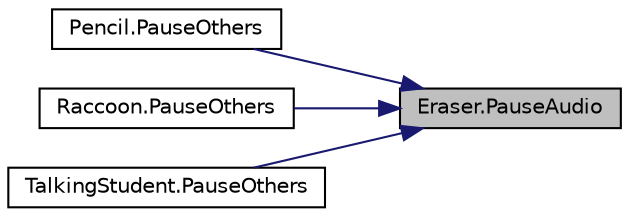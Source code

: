 digraph "Eraser.PauseAudio"
{
 // LATEX_PDF_SIZE
  edge [fontname="Helvetica",fontsize="10",labelfontname="Helvetica",labelfontsize="10"];
  node [fontname="Helvetica",fontsize="10",shape=record];
  rankdir="RL";
  Node1 [label="Eraser.PauseAudio",height=0.2,width=0.4,color="black", fillcolor="grey75", style="filled", fontcolor="black",tooltip=" "];
  Node1 -> Node2 [dir="back",color="midnightblue",fontsize="10",style="solid",fontname="Helvetica"];
  Node2 [label="Pencil.PauseOthers",height=0.2,width=0.4,color="black", fillcolor="white", style="filled",URL="$class_pencil.html#ad3ad6aa3fe5e9f7bab598fb17afc1be2",tooltip=" "];
  Node1 -> Node3 [dir="back",color="midnightblue",fontsize="10",style="solid",fontname="Helvetica"];
  Node3 [label="Raccoon.PauseOthers",height=0.2,width=0.4,color="black", fillcolor="white", style="filled",URL="$class_raccoon.html#ad96cfbea2889161c62dcc7dcd913e741",tooltip=" "];
  Node1 -> Node4 [dir="back",color="midnightblue",fontsize="10",style="solid",fontname="Helvetica"];
  Node4 [label="TalkingStudent.PauseOthers",height=0.2,width=0.4,color="black", fillcolor="white", style="filled",URL="$class_talking_student.html#a6cffe9304c0c4e91a1f5e9600c4b5b8a",tooltip=" "];
}
